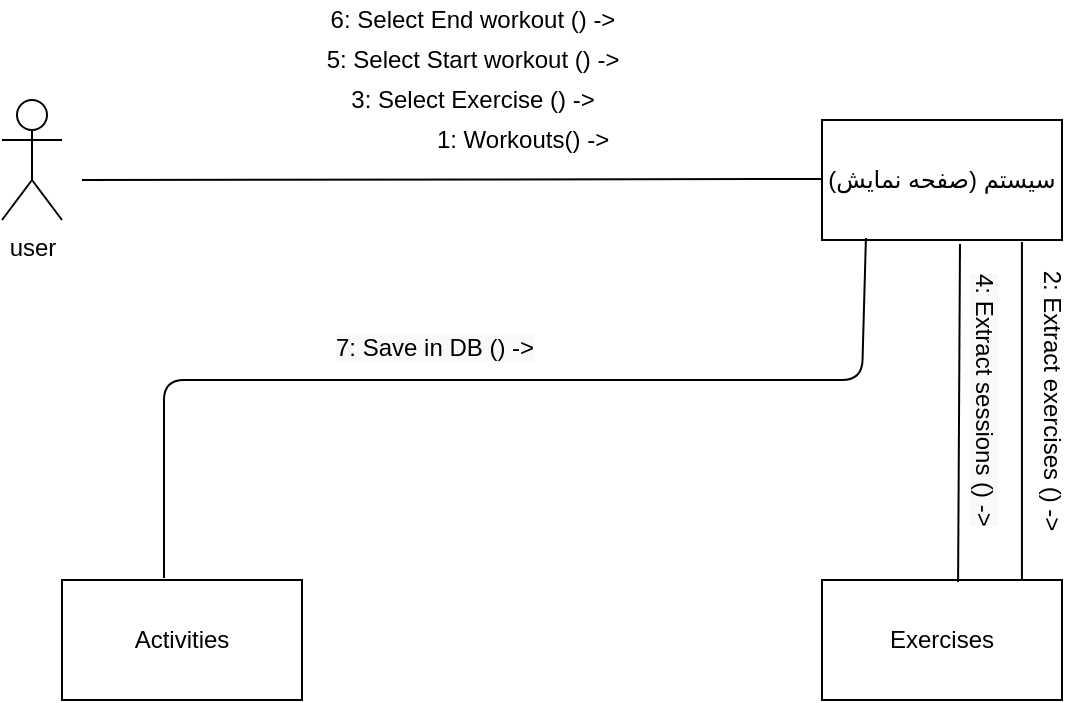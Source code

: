 <mxfile version="14.0.1" type="github">
  <diagram id="3rxcRG7_KeM766j_jDJI" name="Page-1">
    <mxGraphModel dx="786" dy="473" grid="1" gridSize="10" guides="1" tooltips="1" connect="1" arrows="1" fold="1" page="1" pageScale="1" pageWidth="850" pageHeight="1100" math="0" shadow="0">
      <root>
        <mxCell id="0" />
        <mxCell id="1" parent="0" />
        <mxCell id="IZPJPcY7To4VbOwBgczM-1" value="user" style="shape=umlActor;verticalLabelPosition=bottom;verticalAlign=top;html=1;outlineConnect=0;" vertex="1" parent="1">
          <mxGeometry x="140" y="160" width="30" height="60" as="geometry" />
        </mxCell>
        <mxCell id="IZPJPcY7To4VbOwBgczM-2" value="سیستم (صفحه نمایش)" style="rounded=0;whiteSpace=wrap;html=1;" vertex="1" parent="1">
          <mxGeometry x="550" y="170" width="120" height="60" as="geometry" />
        </mxCell>
        <mxCell id="IZPJPcY7To4VbOwBgczM-3" value="Exercises" style="rounded=0;whiteSpace=wrap;html=1;" vertex="1" parent="1">
          <mxGeometry x="550" y="400" width="120" height="60" as="geometry" />
        </mxCell>
        <mxCell id="IZPJPcY7To4VbOwBgczM-4" value="" style="endArrow=none;html=1;" edge="1" parent="1">
          <mxGeometry width="50" height="50" relative="1" as="geometry">
            <mxPoint x="180" y="200" as="sourcePoint" />
            <mxPoint x="550" y="199.5" as="targetPoint" />
          </mxGeometry>
        </mxCell>
        <mxCell id="IZPJPcY7To4VbOwBgczM-5" value="" style="endArrow=none;html=1;exitX=0.425;exitY=-0.017;exitDx=0;exitDy=0;entryX=0.183;entryY=0.983;entryDx=0;entryDy=0;exitPerimeter=0;entryPerimeter=0;" edge="1" parent="1" source="IZPJPcY7To4VbOwBgczM-14" target="IZPJPcY7To4VbOwBgczM-2">
          <mxGeometry width="50" height="50" relative="1" as="geometry">
            <mxPoint x="380" y="270" as="sourcePoint" />
            <mxPoint x="430" y="220" as="targetPoint" />
            <Array as="points">
              <mxPoint x="221" y="300" />
              <mxPoint x="430" y="300" />
              <mxPoint x="570" y="300" />
            </Array>
          </mxGeometry>
        </mxCell>
        <mxCell id="IZPJPcY7To4VbOwBgczM-6" value="1: Workouts() -&amp;gt;" style="text;html=1;align=center;verticalAlign=middle;resizable=0;points=[];autosize=1;" vertex="1" parent="1">
          <mxGeometry x="350" y="170" width="100" height="20" as="geometry" />
        </mxCell>
        <mxCell id="IZPJPcY7To4VbOwBgczM-7" value="3: Select Exercise () -&amp;gt;" style="text;html=1;align=center;verticalAlign=middle;resizable=0;points=[];autosize=1;" vertex="1" parent="1">
          <mxGeometry x="305" y="150" width="140" height="20" as="geometry" />
        </mxCell>
        <mxCell id="IZPJPcY7To4VbOwBgczM-8" value="5: Select Start workout () -&amp;gt;" style="text;html=1;align=center;verticalAlign=middle;resizable=0;points=[];autosize=1;" vertex="1" parent="1">
          <mxGeometry x="295" y="130" width="160" height="20" as="geometry" />
        </mxCell>
        <mxCell id="IZPJPcY7To4VbOwBgczM-12" value="2: Extract exercises () -&amp;gt;" style="text;html=1;align=center;verticalAlign=middle;resizable=0;points=[];autosize=1;rotation=90;" vertex="1" parent="1">
          <mxGeometry x="590" y="300" width="150" height="20" as="geometry" />
        </mxCell>
        <mxCell id="IZPJPcY7To4VbOwBgczM-13" value="" style="endArrow=none;html=1;exitX=0.833;exitY=0;exitDx=0;exitDy=0;exitPerimeter=0;entryX=0.833;entryY=1.017;entryDx=0;entryDy=0;entryPerimeter=0;" edge="1" parent="1" source="IZPJPcY7To4VbOwBgczM-3" target="IZPJPcY7To4VbOwBgczM-2">
          <mxGeometry width="50" height="50" relative="1" as="geometry">
            <mxPoint x="410" y="270" as="sourcePoint" />
            <mxPoint x="460" y="220" as="targetPoint" />
          </mxGeometry>
        </mxCell>
        <mxCell id="IZPJPcY7To4VbOwBgczM-14" value="Activities" style="rounded=0;whiteSpace=wrap;html=1;" vertex="1" parent="1">
          <mxGeometry x="170" y="400" width="120" height="60" as="geometry" />
        </mxCell>
        <mxCell id="IZPJPcY7To4VbOwBgczM-15" value="" style="endArrow=none;html=1;exitX=0.567;exitY=0.017;exitDx=0;exitDy=0;exitPerimeter=0;" edge="1" parent="1" source="IZPJPcY7To4VbOwBgczM-3">
          <mxGeometry width="50" height="50" relative="1" as="geometry">
            <mxPoint x="410" y="270" as="sourcePoint" />
            <mxPoint x="619" y="232" as="targetPoint" />
          </mxGeometry>
        </mxCell>
        <mxCell id="IZPJPcY7To4VbOwBgczM-16" value="&lt;span style=&quot;color: rgb(0 , 0 , 0) ; font-family: &amp;#34;helvetica&amp;#34; ; font-size: 12px ; font-style: normal ; font-weight: normal ; letter-spacing: normal ; text-align: center ; text-indent: 0px ; text-transform: none ; word-spacing: 0px ; background-color: rgb(248 , 249 , 250) ; text-decoration: none ; display: inline ; float: none&quot;&gt;4: Extract sessions () -&amp;gt;&lt;/span&gt;" style="text;whiteSpace=wrap;html=1;rotation=90;" vertex="1" parent="1">
          <mxGeometry x="550" y="310" width="160" height="30" as="geometry" />
        </mxCell>
        <mxCell id="IZPJPcY7To4VbOwBgczM-17" value="6: Select End workout () -&amp;gt;" style="text;html=1;align=center;verticalAlign=middle;resizable=0;points=[];autosize=1;" vertex="1" parent="1">
          <mxGeometry x="295" y="110" width="160" height="20" as="geometry" />
        </mxCell>
        <mxCell id="IZPJPcY7To4VbOwBgczM-18" value="&lt;span style=&quot;color: rgb(0 , 0 , 0) ; font-family: &amp;#34;helvetica&amp;#34; ; font-size: 12px ; font-style: normal ; font-weight: normal ; letter-spacing: normal ; text-align: center ; text-indent: 0px ; text-transform: none ; word-spacing: 0px ; background-color: rgb(248 , 249 , 250) ; text-decoration: none ; display: inline ; float: none&quot;&gt;7: Save in DB () -&amp;gt;&lt;/span&gt;" style="text;whiteSpace=wrap;html=1;rotation=0;" vertex="1" parent="1">
          <mxGeometry x="305" y="270" width="170" height="30" as="geometry" />
        </mxCell>
      </root>
    </mxGraphModel>
  </diagram>
</mxfile>
